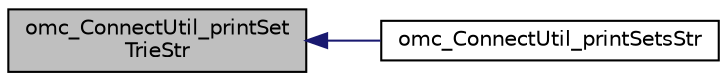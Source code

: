 digraph "omc_ConnectUtil_printSetTrieStr"
{
  edge [fontname="Helvetica",fontsize="10",labelfontname="Helvetica",labelfontsize="10"];
  node [fontname="Helvetica",fontsize="10",shape=record];
  rankdir="LR";
  Node3537 [label="omc_ConnectUtil_printSet\lTrieStr",height=0.2,width=0.4,color="black", fillcolor="grey75", style="filled", fontcolor="black"];
  Node3537 -> Node3538 [dir="back",color="midnightblue",fontsize="10",style="solid",fontname="Helvetica"];
  Node3538 [label="omc_ConnectUtil_printSetsStr",height=0.2,width=0.4,color="black", fillcolor="white", style="filled",URL="$da/df9/_connect_util_8h.html#a8bbd1cf7dd898c44cf82403829f6086a"];
}
